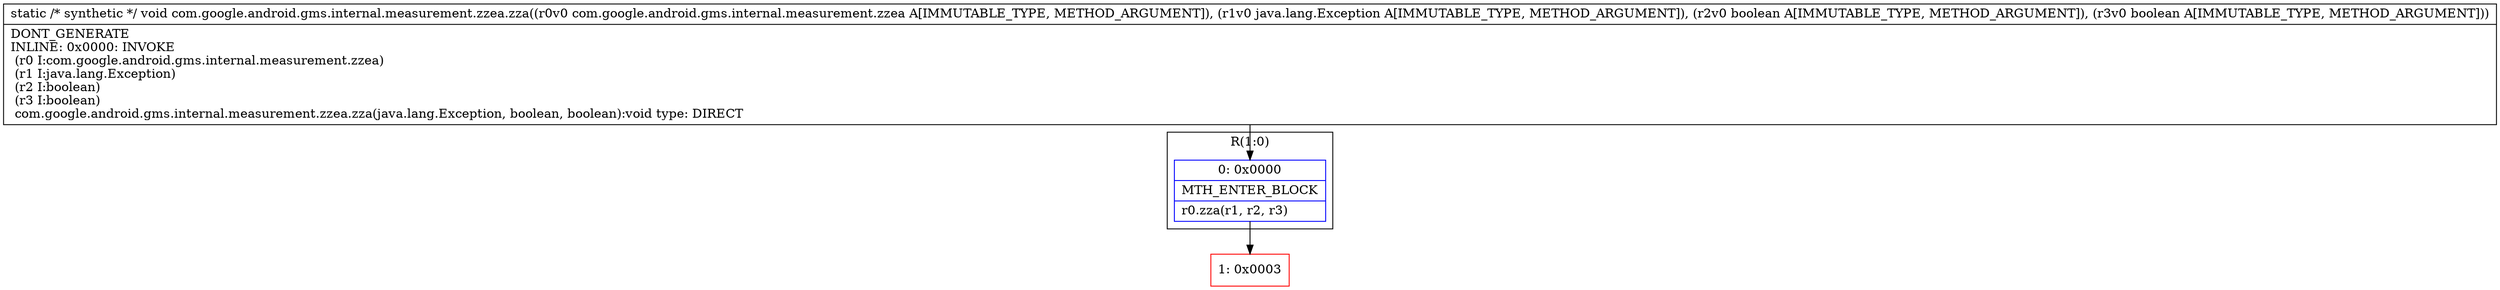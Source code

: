 digraph "CFG forcom.google.android.gms.internal.measurement.zzea.zza(Lcom\/google\/android\/gms\/internal\/measurement\/zzea;Ljava\/lang\/Exception;ZZ)V" {
subgraph cluster_Region_945364495 {
label = "R(1:0)";
node [shape=record,color=blue];
Node_0 [shape=record,label="{0\:\ 0x0000|MTH_ENTER_BLOCK\l|r0.zza(r1, r2, r3)\l}"];
}
Node_1 [shape=record,color=red,label="{1\:\ 0x0003}"];
MethodNode[shape=record,label="{static \/* synthetic *\/ void com.google.android.gms.internal.measurement.zzea.zza((r0v0 com.google.android.gms.internal.measurement.zzea A[IMMUTABLE_TYPE, METHOD_ARGUMENT]), (r1v0 java.lang.Exception A[IMMUTABLE_TYPE, METHOD_ARGUMENT]), (r2v0 boolean A[IMMUTABLE_TYPE, METHOD_ARGUMENT]), (r3v0 boolean A[IMMUTABLE_TYPE, METHOD_ARGUMENT]))  | DONT_GENERATE\lINLINE: 0x0000: INVOKE  \l  (r0 I:com.google.android.gms.internal.measurement.zzea)\l  (r1 I:java.lang.Exception)\l  (r2 I:boolean)\l  (r3 I:boolean)\l com.google.android.gms.internal.measurement.zzea.zza(java.lang.Exception, boolean, boolean):void type: DIRECT\l}"];
MethodNode -> Node_0;
Node_0 -> Node_1;
}

